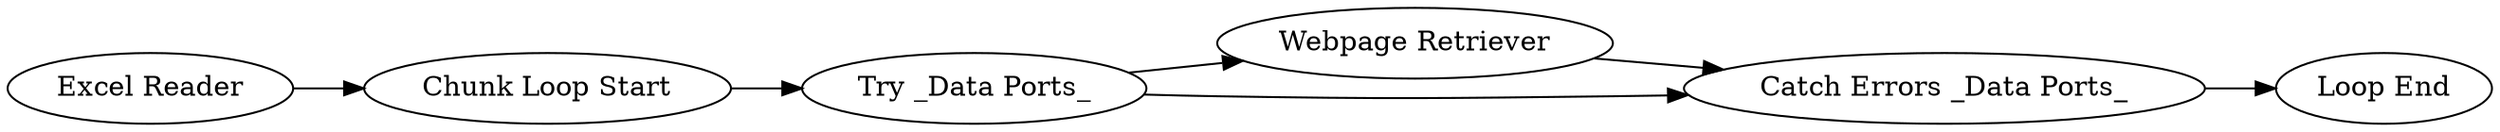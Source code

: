 digraph {
	8 -> 1320
	1317 -> 8
	1317 -> 1320
	1318 -> 1317
	1320 -> 1319
	6 -> 1318
	1317 [label="Try _Data Ports_"]
	1318 [label="Chunk Loop Start"]
	6 [label="Excel Reader"]
	8 [label="Webpage Retriever"]
	1320 [label="Catch Errors _Data Ports_"]
	1319 [label="Loop End"]
	rankdir=LR
}
